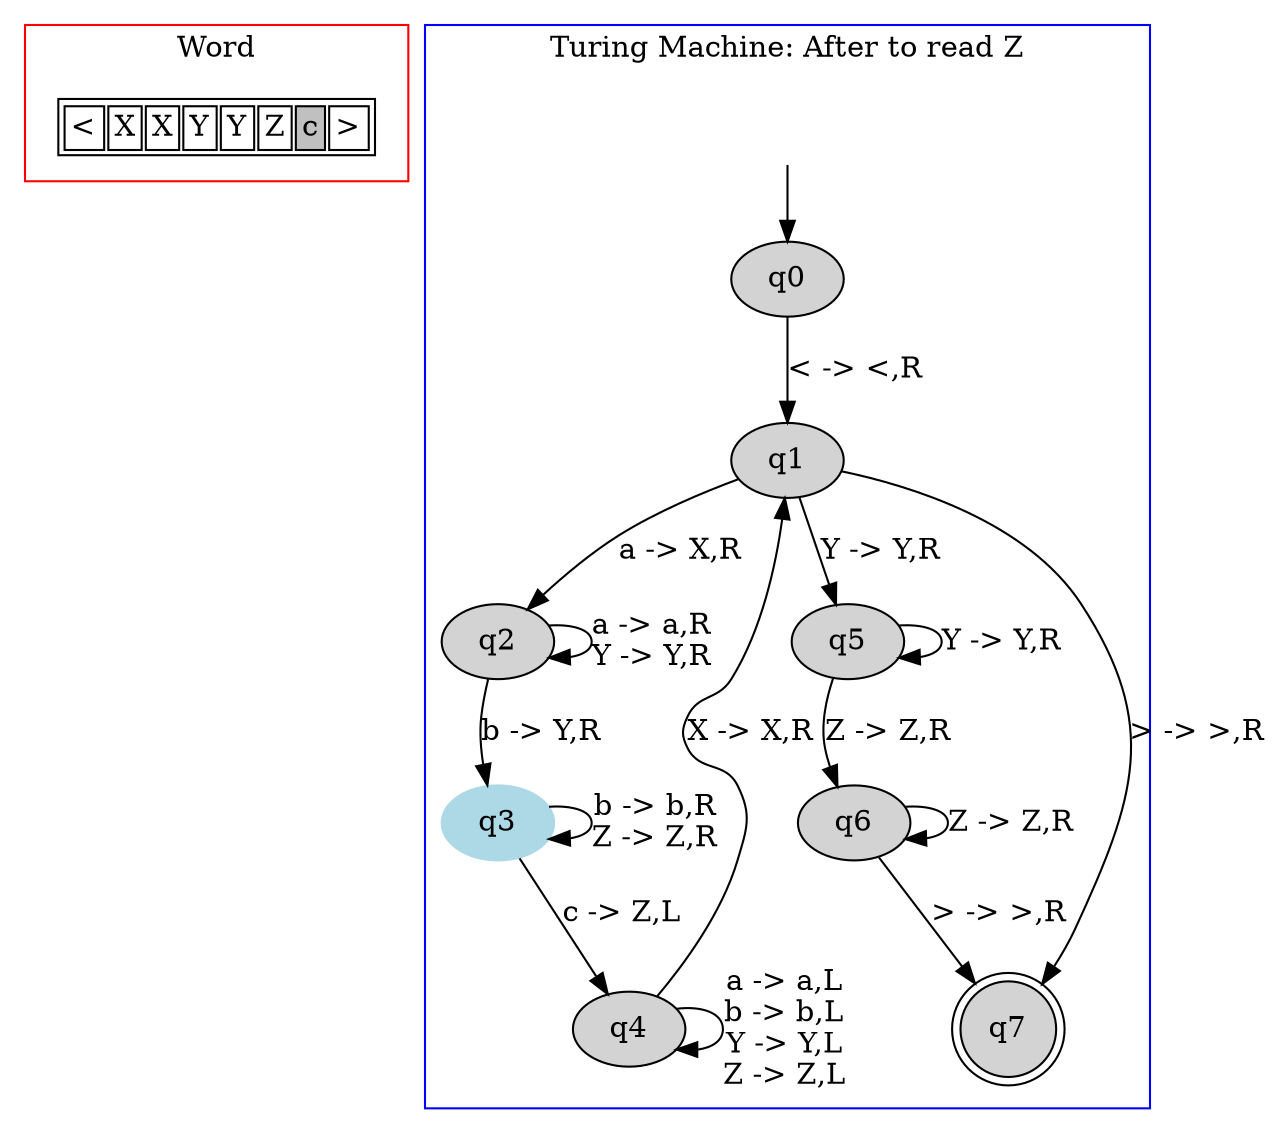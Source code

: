 digraph G {
	subgraph cluster_0 {
		node [shape=plaintext];

struct1 [label=<<TABLE>
<TR>
<TD><FONT>&lt;</FONT></TD>
<TD><FONT>X</FONT></TD>
<TD><FONT>X</FONT></TD>
<TD><FONT>Y</FONT></TD>
<TD><FONT>Y</FONT></TD>
<TD><FONT>Z</FONT></TD>
<TD BGCOLOR="gray"><FONT>c</FONT></TD>
<TD><FONT>&gt;</FONT></TD>
</TR>
</TABLE>>];
label = "Word";
color=red;
}
	subgraph cluster_1 {
		node [style=filled];
		label = "Turing Machine: After to read Z"
		color=blue;

		q0;
		q1;
		q2;
		q3 [color="lightblue"];
		q4;
		q5;
		q6;
		q7 [shape="doublecircle"];
		q0->q1[label="< -> <,R"];
		q1->q2[label="a -> X,R"];
		q1->q5[label="Y -> Y,R"];
		q1->q7[label="> -> >,R"];
		q2->q2[label="a -> a,R
Y -> Y,R"];
		q2->q3[label="b -> Y,R"];
		q3->q3[label="b -> b,R
Z -> Z,R"];
		q3->q4[label="c -> Z,L"];
		q4->q1[label="X -> X,R"];
		q4->q4[label="a -> a,L
b -> b,L
Y -> Y,L
Z -> Z,L"];
		q5->q5[label="Y -> Y,R"];
		q5->q6[label="Z -> Z,R"];
		q6->q6[label="Z -> Z,R"];
		q6->q7[label="> -> >,R"];
x [color=white, label=""];		x->q0	}

}